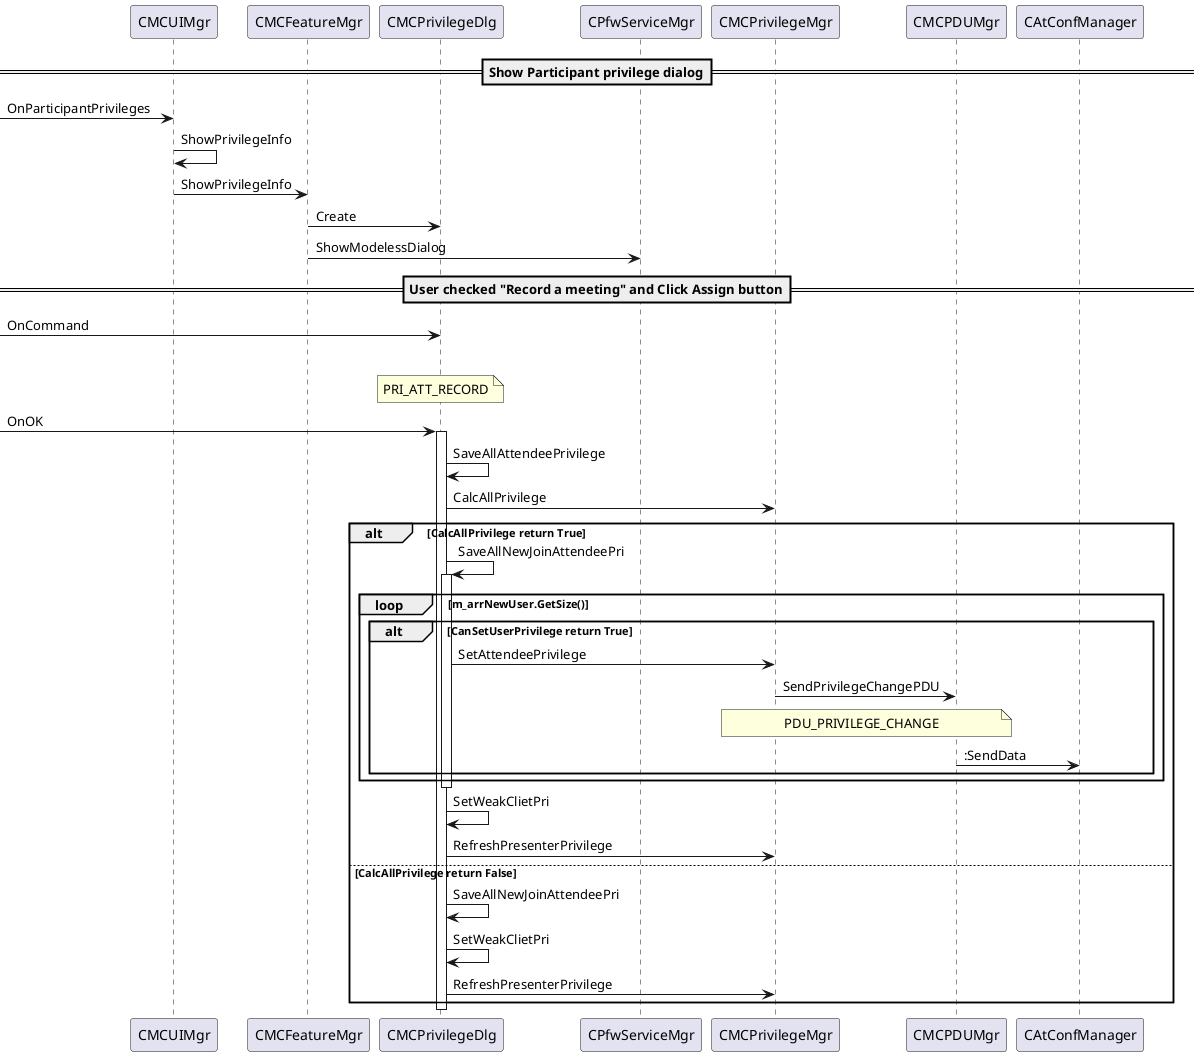 @startuml

participant CMCUIMgr
participant CMCFeatureMgr
participant CMCPrivilegeDlg
participant CPfwServiceMgr
participant CMCPrivilegeMgr
participant CMCPDUMgr

==Show Participant privilege dialog==
[-> CMCUIMgr : OnParticipantPrivileges
CMCUIMgr -> CMCUIMgr : ShowPrivilegeInfo
CMCUIMgr -> CMCFeatureMgr : ShowPrivilegeInfo
CMCFeatureMgr -> CMCPrivilegeDlg : Create
CMCFeatureMgr -> CPfwServiceMgr : ShowModelessDialog

==User checked "Record a meeting" and Click Assign button==

[-> CMCPrivilegeDlg : OnCommand
opt IDC_RECORD
note over CMCPrivilegeDlg : PRI_ATT_RECORD

[-> CMCPrivilegeDlg : OnOK
activate CMCPrivilegeDlg
CMCPrivilegeDlg -> CMCPrivilegeDlg : SaveAllAttendeePrivilege

CMCPrivilegeDlg -> CMCPrivilegeMgr : CalcAllPrivilege
alt CalcAllPrivilege return True
CMCPrivilegeDlg -> CMCPrivilegeDlg : SaveAllNewJoinAttendeePri
activate CMCPrivilegeDlg
loop m_arrNewUser.GetSize()
alt CanSetUserPrivilege return True
CMCPrivilegeDlg -> CMCPrivilegeMgr : SetAttendeePrivilege
CMCPrivilegeMgr -> CMCPDUMgr : SendPrivilegeChangePDU
note over CMCPrivilegeMgr, CMCPDUMgr : PDU_PRIVILEGE_CHANGE
CMCPDUMgr -> CAtConfManager::SendData
end
end
deactivate CMCPrivilegeDlg
CMCPrivilegeDlg -> CMCPrivilegeDlg : SetWeakClietPri
CMCPrivilegeDlg -> CMCPrivilegeMgr : RefreshPresenterPrivilege
else CalcAllPrivilege return False
CMCPrivilegeDlg -> CMCPrivilegeDlg : SaveAllNewJoinAttendeePri
CMCPrivilegeDlg -> CMCPrivilegeDlg : SetWeakClietPri
CMCPrivilegeDlg -> CMCPrivilegeMgr : RefreshPresenterPrivilege
end

deactivate CMCPrivilegeDlg

@enduml